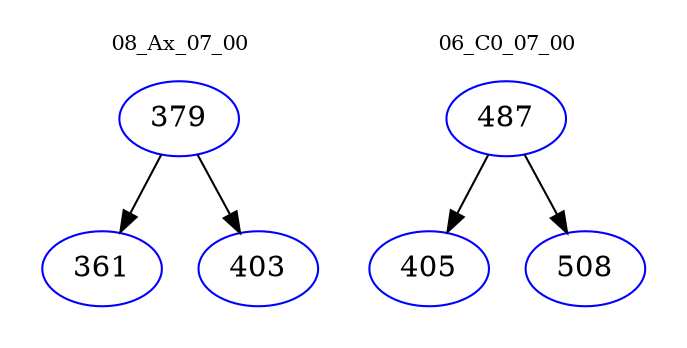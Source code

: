 digraph{
subgraph cluster_0 {
color = white
label = "08_Ax_07_00";
fontsize=10;
T0_379 [label="379", color="blue"]
T0_379 -> T0_361 [color="black"]
T0_361 [label="361", color="blue"]
T0_379 -> T0_403 [color="black"]
T0_403 [label="403", color="blue"]
}
subgraph cluster_1 {
color = white
label = "06_C0_07_00";
fontsize=10;
T1_487 [label="487", color="blue"]
T1_487 -> T1_405 [color="black"]
T1_405 [label="405", color="blue"]
T1_487 -> T1_508 [color="black"]
T1_508 [label="508", color="blue"]
}
}
